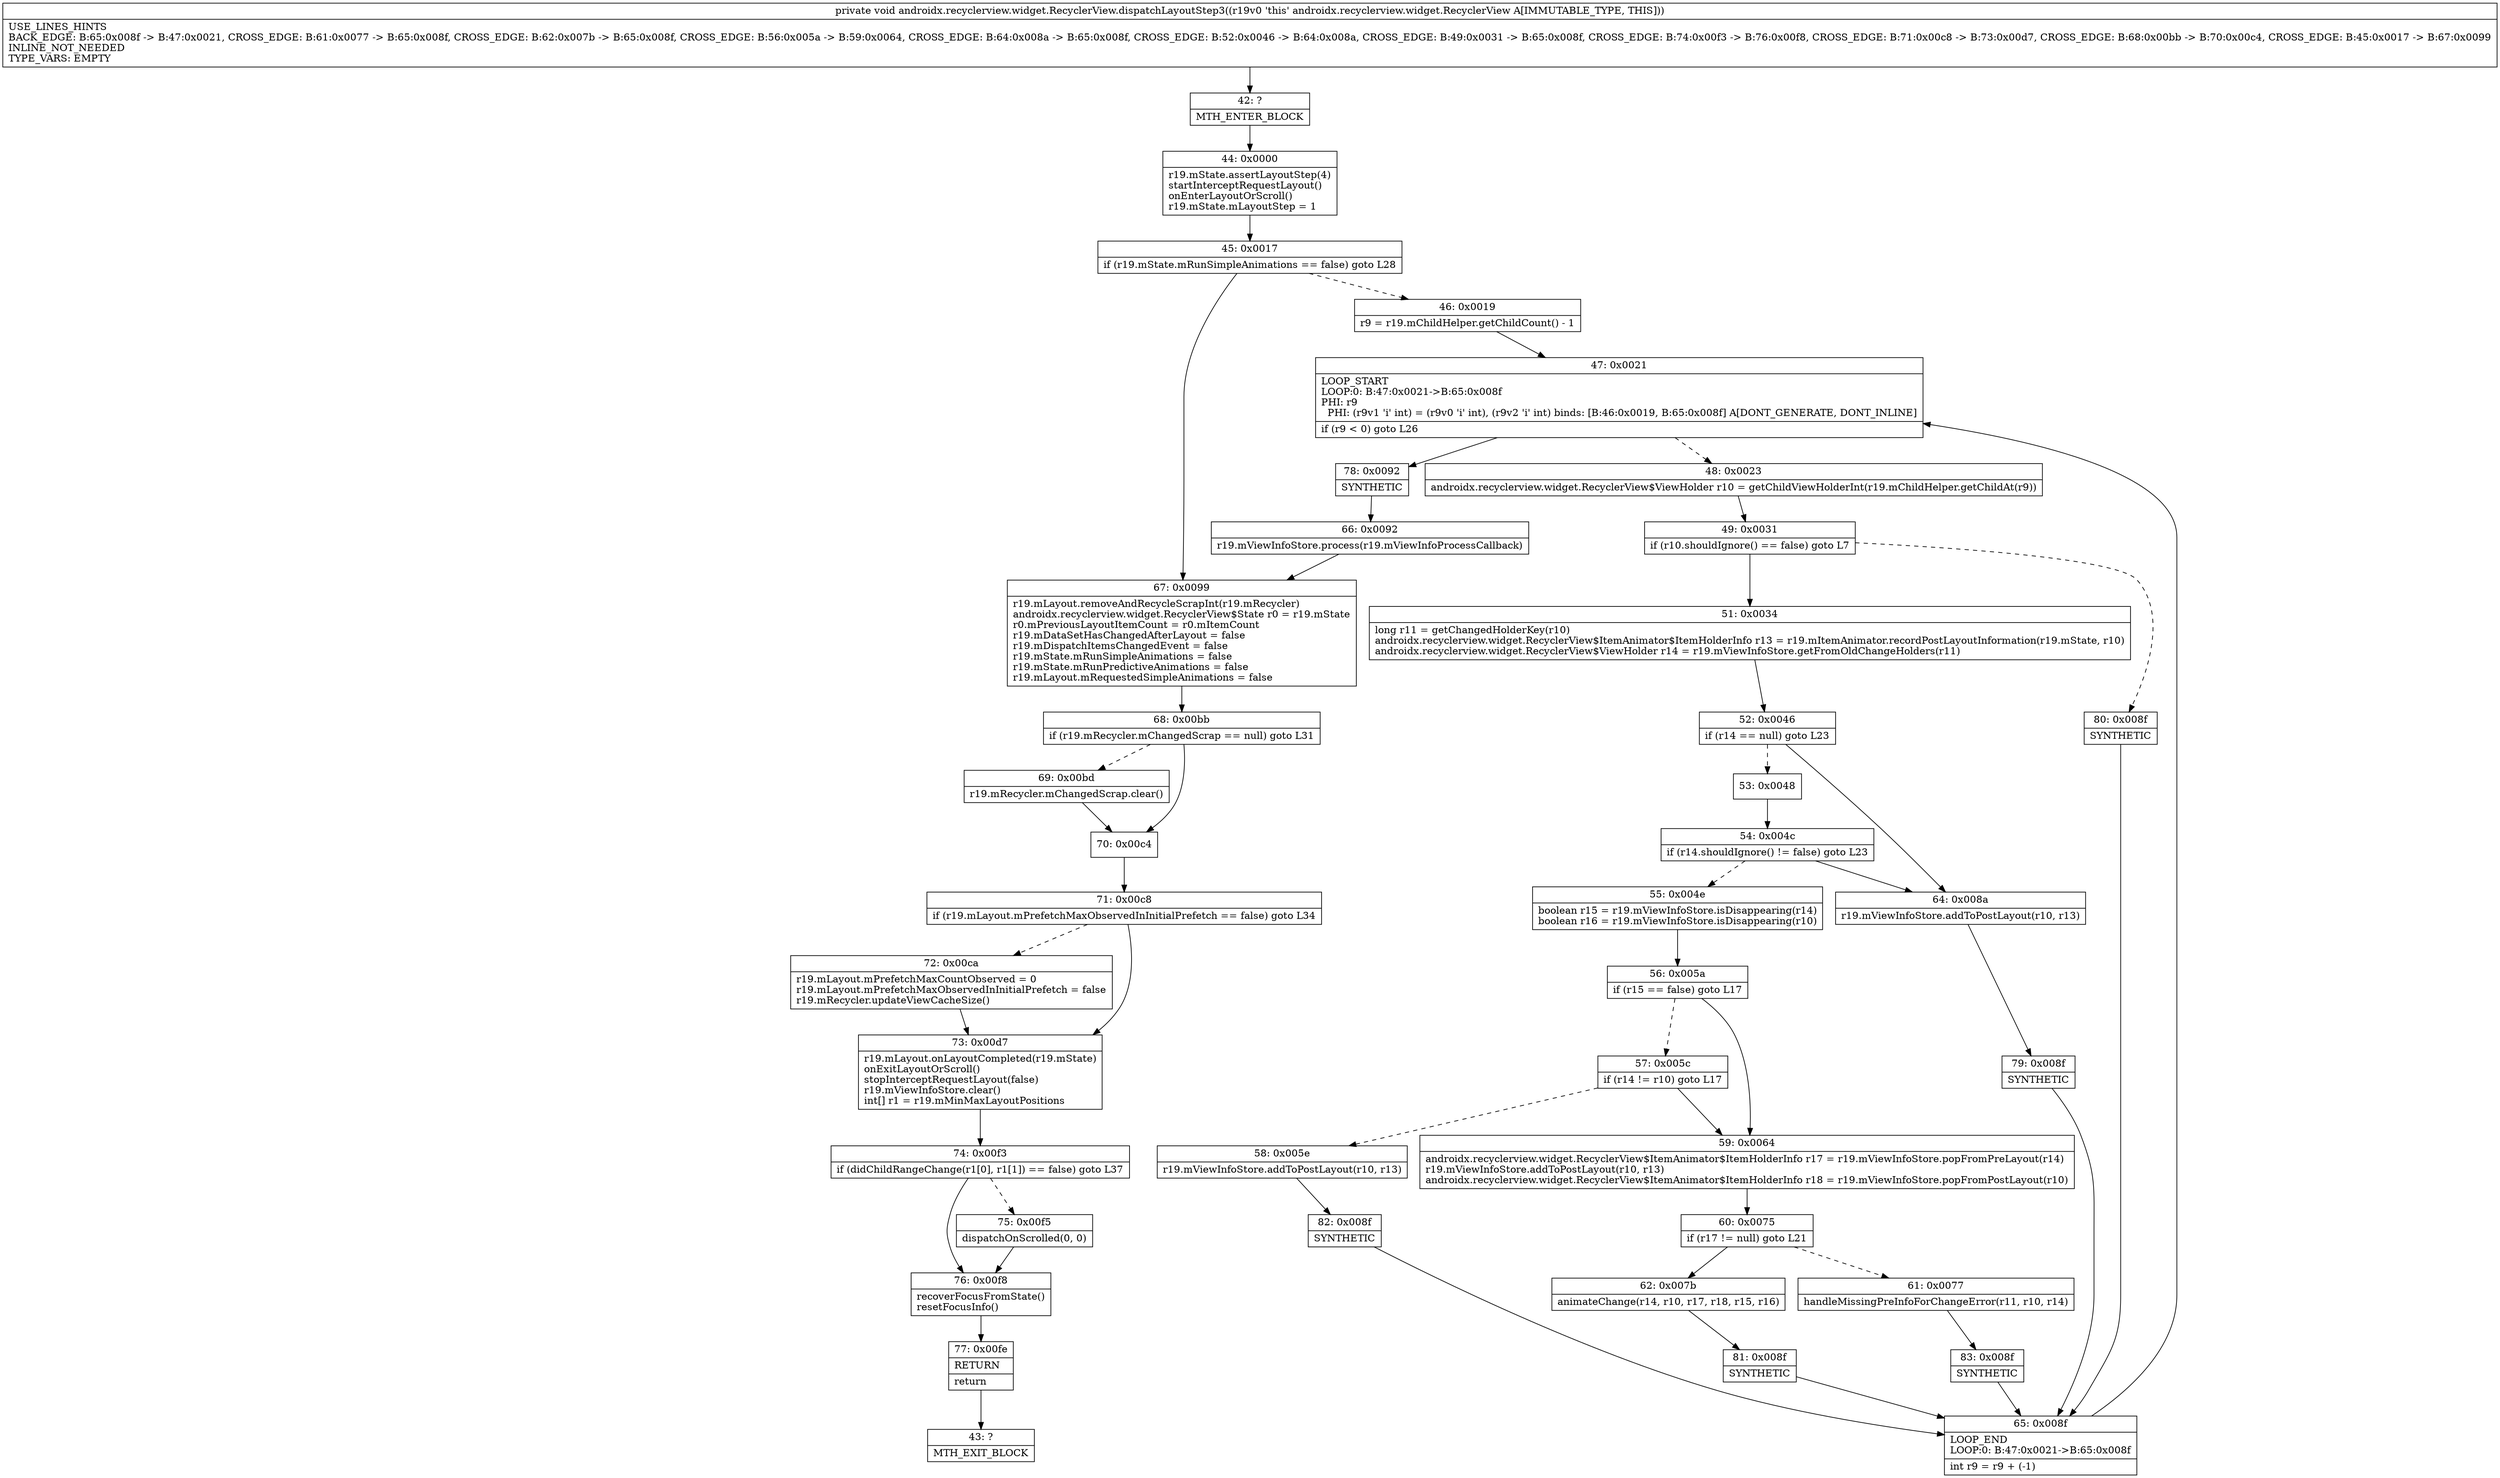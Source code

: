 digraph "CFG forandroidx.recyclerview.widget.RecyclerView.dispatchLayoutStep3()V" {
Node_42 [shape=record,label="{42\:\ ?|MTH_ENTER_BLOCK\l}"];
Node_44 [shape=record,label="{44\:\ 0x0000|r19.mState.assertLayoutStep(4)\lstartInterceptRequestLayout()\lonEnterLayoutOrScroll()\lr19.mState.mLayoutStep = 1\l}"];
Node_45 [shape=record,label="{45\:\ 0x0017|if (r19.mState.mRunSimpleAnimations == false) goto L28\l}"];
Node_46 [shape=record,label="{46\:\ 0x0019|r9 = r19.mChildHelper.getChildCount() \- 1\l}"];
Node_47 [shape=record,label="{47\:\ 0x0021|LOOP_START\lLOOP:0: B:47:0x0021\-\>B:65:0x008f\lPHI: r9 \l  PHI: (r9v1 'i' int) = (r9v0 'i' int), (r9v2 'i' int) binds: [B:46:0x0019, B:65:0x008f] A[DONT_GENERATE, DONT_INLINE]\l|if (r9 \< 0) goto L26\l}"];
Node_48 [shape=record,label="{48\:\ 0x0023|androidx.recyclerview.widget.RecyclerView$ViewHolder r10 = getChildViewHolderInt(r19.mChildHelper.getChildAt(r9))\l}"];
Node_49 [shape=record,label="{49\:\ 0x0031|if (r10.shouldIgnore() == false) goto L7\l}"];
Node_51 [shape=record,label="{51\:\ 0x0034|long r11 = getChangedHolderKey(r10)\landroidx.recyclerview.widget.RecyclerView$ItemAnimator$ItemHolderInfo r13 = r19.mItemAnimator.recordPostLayoutInformation(r19.mState, r10)\landroidx.recyclerview.widget.RecyclerView$ViewHolder r14 = r19.mViewInfoStore.getFromOldChangeHolders(r11)\l}"];
Node_52 [shape=record,label="{52\:\ 0x0046|if (r14 == null) goto L23\l}"];
Node_53 [shape=record,label="{53\:\ 0x0048}"];
Node_54 [shape=record,label="{54\:\ 0x004c|if (r14.shouldIgnore() != false) goto L23\l}"];
Node_55 [shape=record,label="{55\:\ 0x004e|boolean r15 = r19.mViewInfoStore.isDisappearing(r14)\lboolean r16 = r19.mViewInfoStore.isDisappearing(r10)\l}"];
Node_56 [shape=record,label="{56\:\ 0x005a|if (r15 == false) goto L17\l}"];
Node_57 [shape=record,label="{57\:\ 0x005c|if (r14 != r10) goto L17\l}"];
Node_58 [shape=record,label="{58\:\ 0x005e|r19.mViewInfoStore.addToPostLayout(r10, r13)\l}"];
Node_82 [shape=record,label="{82\:\ 0x008f|SYNTHETIC\l}"];
Node_65 [shape=record,label="{65\:\ 0x008f|LOOP_END\lLOOP:0: B:47:0x0021\-\>B:65:0x008f\l|int r9 = r9 + (\-1)\l}"];
Node_59 [shape=record,label="{59\:\ 0x0064|androidx.recyclerview.widget.RecyclerView$ItemAnimator$ItemHolderInfo r17 = r19.mViewInfoStore.popFromPreLayout(r14)\lr19.mViewInfoStore.addToPostLayout(r10, r13)\landroidx.recyclerview.widget.RecyclerView$ItemAnimator$ItemHolderInfo r18 = r19.mViewInfoStore.popFromPostLayout(r10)\l}"];
Node_60 [shape=record,label="{60\:\ 0x0075|if (r17 != null) goto L21\l}"];
Node_61 [shape=record,label="{61\:\ 0x0077|handleMissingPreInfoForChangeError(r11, r10, r14)\l}"];
Node_83 [shape=record,label="{83\:\ 0x008f|SYNTHETIC\l}"];
Node_62 [shape=record,label="{62\:\ 0x007b|animateChange(r14, r10, r17, r18, r15, r16)\l}"];
Node_81 [shape=record,label="{81\:\ 0x008f|SYNTHETIC\l}"];
Node_64 [shape=record,label="{64\:\ 0x008a|r19.mViewInfoStore.addToPostLayout(r10, r13)\l}"];
Node_79 [shape=record,label="{79\:\ 0x008f|SYNTHETIC\l}"];
Node_80 [shape=record,label="{80\:\ 0x008f|SYNTHETIC\l}"];
Node_78 [shape=record,label="{78\:\ 0x0092|SYNTHETIC\l}"];
Node_66 [shape=record,label="{66\:\ 0x0092|r19.mViewInfoStore.process(r19.mViewInfoProcessCallback)\l}"];
Node_67 [shape=record,label="{67\:\ 0x0099|r19.mLayout.removeAndRecycleScrapInt(r19.mRecycler)\landroidx.recyclerview.widget.RecyclerView$State r0 = r19.mState\lr0.mPreviousLayoutItemCount = r0.mItemCount\lr19.mDataSetHasChangedAfterLayout = false\lr19.mDispatchItemsChangedEvent = false\lr19.mState.mRunSimpleAnimations = false\lr19.mState.mRunPredictiveAnimations = false\lr19.mLayout.mRequestedSimpleAnimations = false\l}"];
Node_68 [shape=record,label="{68\:\ 0x00bb|if (r19.mRecycler.mChangedScrap == null) goto L31\l}"];
Node_69 [shape=record,label="{69\:\ 0x00bd|r19.mRecycler.mChangedScrap.clear()\l}"];
Node_70 [shape=record,label="{70\:\ 0x00c4}"];
Node_71 [shape=record,label="{71\:\ 0x00c8|if (r19.mLayout.mPrefetchMaxObservedInInitialPrefetch == false) goto L34\l}"];
Node_72 [shape=record,label="{72\:\ 0x00ca|r19.mLayout.mPrefetchMaxCountObserved = 0\lr19.mLayout.mPrefetchMaxObservedInInitialPrefetch = false\lr19.mRecycler.updateViewCacheSize()\l}"];
Node_73 [shape=record,label="{73\:\ 0x00d7|r19.mLayout.onLayoutCompleted(r19.mState)\lonExitLayoutOrScroll()\lstopInterceptRequestLayout(false)\lr19.mViewInfoStore.clear()\lint[] r1 = r19.mMinMaxLayoutPositions\l}"];
Node_74 [shape=record,label="{74\:\ 0x00f3|if (didChildRangeChange(r1[0], r1[1]) == false) goto L37\l}"];
Node_75 [shape=record,label="{75\:\ 0x00f5|dispatchOnScrolled(0, 0)\l}"];
Node_76 [shape=record,label="{76\:\ 0x00f8|recoverFocusFromState()\lresetFocusInfo()\l}"];
Node_77 [shape=record,label="{77\:\ 0x00fe|RETURN\l|return\l}"];
Node_43 [shape=record,label="{43\:\ ?|MTH_EXIT_BLOCK\l}"];
MethodNode[shape=record,label="{private void androidx.recyclerview.widget.RecyclerView.dispatchLayoutStep3((r19v0 'this' androidx.recyclerview.widget.RecyclerView A[IMMUTABLE_TYPE, THIS]))  | USE_LINES_HINTS\lBACK_EDGE: B:65:0x008f \-\> B:47:0x0021, CROSS_EDGE: B:61:0x0077 \-\> B:65:0x008f, CROSS_EDGE: B:62:0x007b \-\> B:65:0x008f, CROSS_EDGE: B:56:0x005a \-\> B:59:0x0064, CROSS_EDGE: B:64:0x008a \-\> B:65:0x008f, CROSS_EDGE: B:52:0x0046 \-\> B:64:0x008a, CROSS_EDGE: B:49:0x0031 \-\> B:65:0x008f, CROSS_EDGE: B:74:0x00f3 \-\> B:76:0x00f8, CROSS_EDGE: B:71:0x00c8 \-\> B:73:0x00d7, CROSS_EDGE: B:68:0x00bb \-\> B:70:0x00c4, CROSS_EDGE: B:45:0x0017 \-\> B:67:0x0099\lINLINE_NOT_NEEDED\lTYPE_VARS: EMPTY\l}"];
MethodNode -> Node_42;Node_42 -> Node_44;
Node_44 -> Node_45;
Node_45 -> Node_46[style=dashed];
Node_45 -> Node_67;
Node_46 -> Node_47;
Node_47 -> Node_48[style=dashed];
Node_47 -> Node_78;
Node_48 -> Node_49;
Node_49 -> Node_51;
Node_49 -> Node_80[style=dashed];
Node_51 -> Node_52;
Node_52 -> Node_53[style=dashed];
Node_52 -> Node_64;
Node_53 -> Node_54;
Node_54 -> Node_55[style=dashed];
Node_54 -> Node_64;
Node_55 -> Node_56;
Node_56 -> Node_57[style=dashed];
Node_56 -> Node_59;
Node_57 -> Node_58[style=dashed];
Node_57 -> Node_59;
Node_58 -> Node_82;
Node_82 -> Node_65;
Node_65 -> Node_47;
Node_59 -> Node_60;
Node_60 -> Node_61[style=dashed];
Node_60 -> Node_62;
Node_61 -> Node_83;
Node_83 -> Node_65;
Node_62 -> Node_81;
Node_81 -> Node_65;
Node_64 -> Node_79;
Node_79 -> Node_65;
Node_80 -> Node_65;
Node_78 -> Node_66;
Node_66 -> Node_67;
Node_67 -> Node_68;
Node_68 -> Node_69[style=dashed];
Node_68 -> Node_70;
Node_69 -> Node_70;
Node_70 -> Node_71;
Node_71 -> Node_72[style=dashed];
Node_71 -> Node_73;
Node_72 -> Node_73;
Node_73 -> Node_74;
Node_74 -> Node_75[style=dashed];
Node_74 -> Node_76;
Node_75 -> Node_76;
Node_76 -> Node_77;
Node_77 -> Node_43;
}

